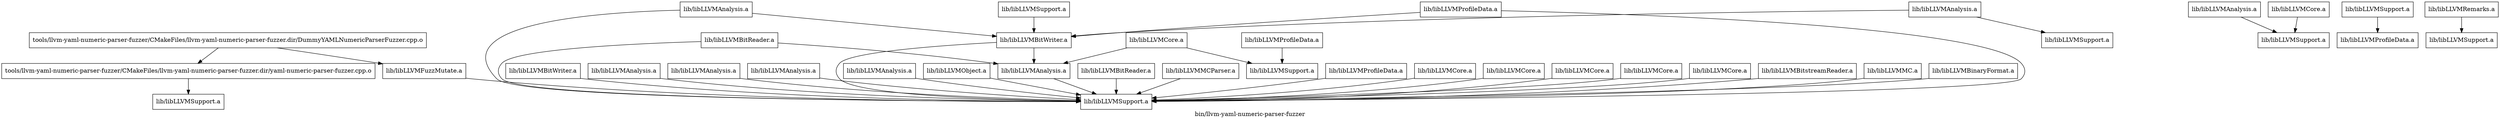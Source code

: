 digraph "bin/llvm-yaml-numeric-parser-fuzzer" {
	label="bin/llvm-yaml-numeric-parser-fuzzer";

	Node0x560fd0f4f1b8 [shape=record,shape=record,label="{tools/llvm-yaml-numeric-parser-fuzzer/CMakeFiles/llvm-yaml-numeric-parser-fuzzer.dir/DummyYAMLNumericParserFuzzer.cpp.o}"];
	Node0x560fd0f4f1b8 -> Node0x560fd0f4e860;
	Node0x560fd0f4f1b8 -> Node0x560fd0f4b050;
	Node0x560fd0f4e860 [shape=record,shape=record,label="{tools/llvm-yaml-numeric-parser-fuzzer/CMakeFiles/llvm-yaml-numeric-parser-fuzzer.dir/yaml-numeric-parser-fuzzer.cpp.o}"];
	Node0x560fd0f4e860 -> Node0x560fd0f4a6f8;
	Node0x560fd0f4b050 [shape=record,shape=record,label="{lib/libLLVMFuzzMutate.a}"];
	Node0x560fd0f4b050 -> Node0x560fd0f4b808;
	Node0x560fd0f4a6f8 [shape=record,shape=record,label="{lib/libLLVMSupport.a}"];
	Node0x560fd0f4b808 [shape=record,shape=record,label="{lib/libLLVMSupport.a}"];
	Node0x560fd0f46ad8 [shape=record,shape=record,label="{lib/libLLVMBitWriter.a}"];
	Node0x560fd0f46ad8 -> Node0x560fd0f4b808;
	Node0x560fd0f46ad8 -> Node0x560fd0f49580;
	Node0x560fd0f49580 [shape=record,shape=record,label="{lib/libLLVMAnalysis.a}"];
	Node0x560fd0f49580 -> Node0x560fd0f4b808;
	Node0x560fd0f44e00 [shape=record,shape=record,label="{lib/libLLVMBitWriter.a}"];
	Node0x560fd0f44e00 -> Node0x560fd0f4b808;
	Node0x560fd0f47f90 [shape=record,shape=record,label="{lib/libLLVMAnalysis.a}"];
	Node0x560fd0f47f90 -> Node0x560fd0f4b808;
	Node0x560fd0f4d4e0 [shape=record,shape=record,label="{lib/libLLVMAnalysis.a}"];
	Node0x560fd0f4d4e0 -> Node0x560fd0f4b808;
	Node0x560fd0f4b328 [shape=record,shape=record,label="{lib/libLLVMAnalysis.a}"];
	Node0x560fd0f4b328 -> Node0x560fd0f4b808;
	Node0x560fd0f47a48 [shape=record,shape=record,label="{lib/libLLVMAnalysis.a}"];
	Node0x560fd0f47a48 -> Node0x560fd0f4b808;
	Node0x560fd0f47a48 -> Node0x560fd0f46ad8;
	Node0x560fd0f4e1e0 [shape=record,shape=record,label="{lib/libLLVMAnalysis.a}"];
	Node0x560fd0f4e1e0 -> Node0x560fd0f47ff8;
	Node0x560fd0f4e1e0 -> Node0x560fd0f46ad8;
	Node0x560fd0f47ff8 [shape=record,shape=record,label="{lib/libLLVMSupport.a}"];
	Node0x560fd0f46048 [shape=record,shape=record,label="{lib/libLLVMAnalysis.a}"];
	Node0x560fd0f46048 -> Node0x560fd0f4b808;
	Node0x560fd0f493e0 [shape=record,shape=record,label="{lib/libLLVMSupport.a}"];
	Node0x560fd0f493e0 -> Node0x560fd0f46ad8;
	Node0x560fd0f48f68 [shape=record,shape=record,label="{lib/libLLVMAnalysis.a}"];
	Node0x560fd0f48f68 -> Node0x560fd0f49170;
	Node0x560fd0f49170 [shape=record,shape=record,label="{lib/libLLVMSupport.a}"];
	Node0x560fd0f4bb48 [shape=record,shape=record,label="{lib/libLLVMObject.a}"];
	Node0x560fd0f4bb48 -> Node0x560fd0f4b808;
	Node0x560fd0f47638 [shape=record,shape=record,label="{lib/libLLVMBitReader.a}"];
	Node0x560fd0f47638 -> Node0x560fd0f4b808;
	Node0x560fd0f47638 -> Node0x560fd0f49580;
	Node0x560fd0f487b0 [shape=record,shape=record,label="{lib/libLLVMBitReader.a}"];
	Node0x560fd0f487b0 -> Node0x560fd0f4b808;
	Node0x560fd0f468d0 [shape=record,shape=record,label="{lib/libLLVMMCParser.a}"];
	Node0x560fd0f468d0 -> Node0x560fd0f4b808;
	Node0x560fd0f4ee78 [shape=record,shape=record,label="{lib/libLLVMProfileData.a}"];
	Node0x560fd0f4ee78 -> Node0x560fd0f4b808;
	Node0x560fd0f4ee78 -> Node0x560fd0f46ad8;
	Node0x560fd0f4cdf8 [shape=record,shape=record,label="{lib/libLLVMProfileData.a}"];
	Node0x560fd0f4cdf8 -> Node0x560fd0f4b808;
	Node0x560fd0f4d680 [shape=record,shape=record,label="{lib/libLLVMProfileData.a}"];
	Node0x560fd0f4d680 -> Node0x560fd0f499f8;
	Node0x560fd0f499f8 [shape=record,shape=record,label="{lib/libLLVMSupport.a}"];
	Node0x560fd0f4b390 [shape=record,shape=record,label="{lib/libLLVMCore.a}"];
	Node0x560fd0f4b390 -> Node0x560fd0f4b808;
	Node0x560fd0f4e450 [shape=record,shape=record,label="{lib/libLLVMCore.a}"];
	Node0x560fd0f4e450 -> Node0x560fd0f4b808;
	Node0x560fd0f46590 [shape=record,shape=record,label="{lib/libLLVMCore.a}"];
	Node0x560fd0f46590 -> Node0x560fd0f4b808;
	Node0x560fd0f44100 [shape=record,shape=record,label="{lib/libLLVMCore.a}"];
	Node0x560fd0f44100 -> Node0x560fd0f4b808;
	Node0x560fd0f48e98 [shape=record,shape=record,label="{lib/libLLVMCore.a}"];
	Node0x560fd0f48e98 -> Node0x560fd0f49170;
	Node0x560fd0f4ce60 [shape=record,shape=record,label="{lib/libLLVMCore.a}"];
	Node0x560fd0f4ce60 -> Node0x560fd0f4b808;
	Node0x560fd0f485a8 [shape=record,shape=record,label="{lib/libLLVMSupport.a}"];
	Node0x560fd0f485a8 -> Node0x560fd0f4cb88;
	Node0x560fd0f4cb88 [shape=record,shape=record,label="{lib/libLLVMProfileData.a}"];
	Node0x560fd0f47b18 [shape=record,shape=record,label="{lib/libLLVMCore.a}"];
	Node0x560fd0f47b18 -> Node0x560fd0f499f8;
	Node0x560fd0f47b18 -> Node0x560fd0f49580;
	Node0x560fd0f47c50 [shape=record,shape=record,label="{lib/libLLVMRemarks.a}"];
	Node0x560fd0f47c50 -> Node0x560fd0f47cb8;
	Node0x560fd0f47cb8 [shape=record,shape=record,label="{lib/libLLVMSupport.a}"];
	Node0x560fd0f4c230 [shape=record,shape=record,label="{lib/libLLVMBitstreamReader.a}"];
	Node0x560fd0f4c230 -> Node0x560fd0f4b808;
	Node0x560fd0f4c508 [shape=record,shape=record,label="{lib/libLLVMMC.a}"];
	Node0x560fd0f4c508 -> Node0x560fd0f4b808;
	Node0x560fd0f4fd18 [shape=record,shape=record,label="{lib/libLLVMBinaryFormat.a}"];
	Node0x560fd0f4fd18 -> Node0x560fd0f4b808;
}
